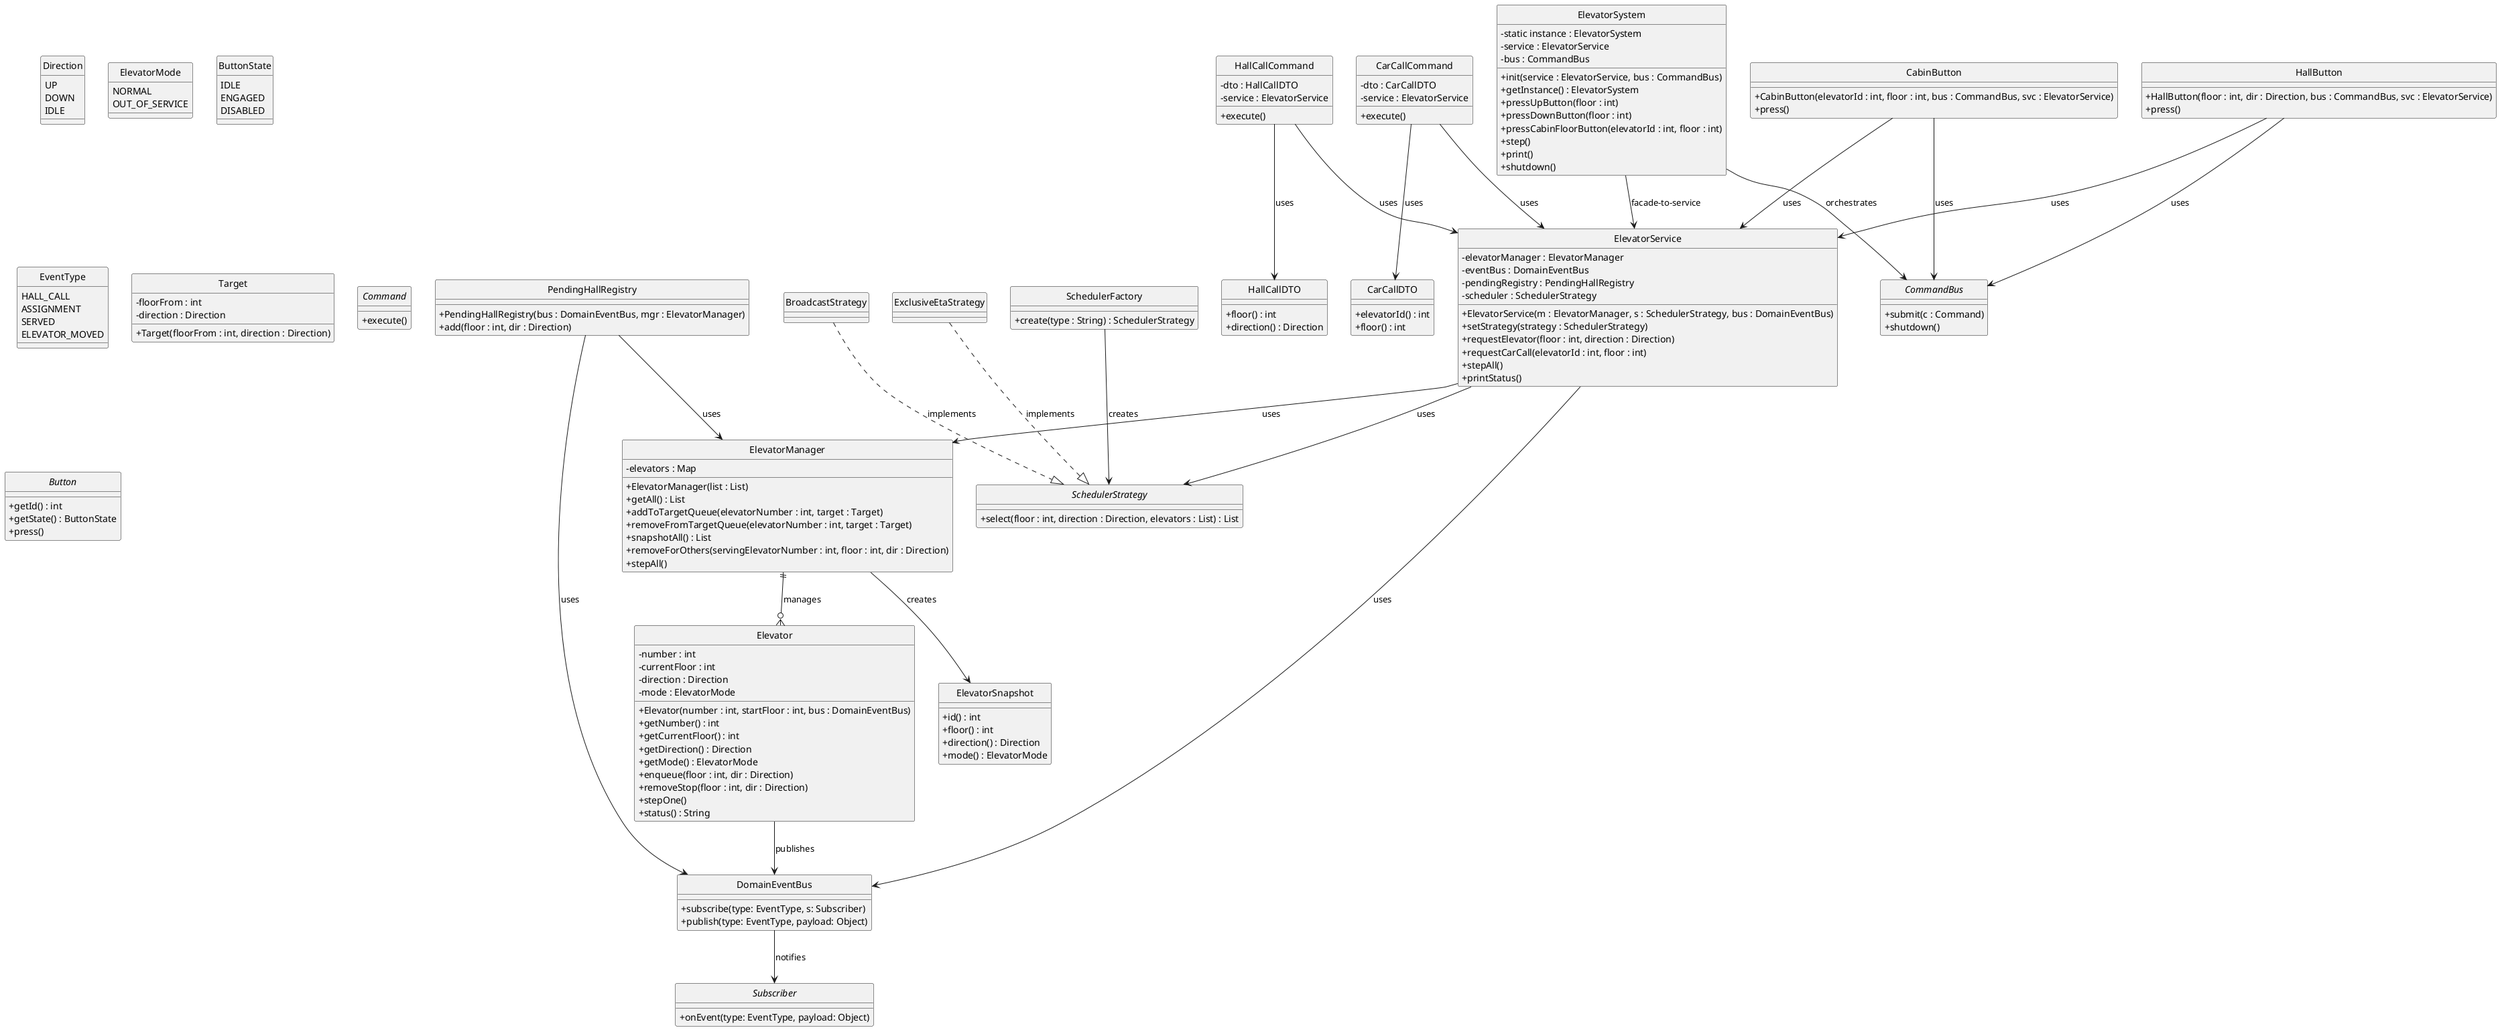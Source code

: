 @startuml
skinparam classAttributeIconSize 0
hide circle

' ===== Placeholder Enums =====
enum Direction {
  UP
  DOWN
  IDLE
}

enum ElevatorMode {
  NORMAL
  OUT_OF_SERVICE
}

enum ButtonState {
  IDLE
  ENGAGED
  DISABLED
}

enum EventType {
  HALL_CALL
  ASSIGNMENT
  SERVED
  ELEVATOR_MOVED
}

' ===== Observer (Publisher/Subscriber) =====
interface Subscriber {
  +onEvent(type: EventType, payload: Object)
}
class DomainEventBus {
  +subscribe(type: EventType, s: Subscriber)
  +publish(type: EventType, payload: Object)
}

' ===== Core Entities =====
class Elevator {
  -number : int
  -currentFloor : int
  -direction : Direction
  -mode : ElevatorMode
  +Elevator(number : int, startFloor : int, bus : DomainEventBus)
  +getNumber() : int
  +getCurrentFloor() : int
  +getDirection() : Direction
  +getMode() : ElevatorMode
  +enqueue(floor : int, dir : Direction)
  +removeStop(floor : int, dir : Direction)
  +stepOne()
  +status() : String
}

class Target {
  -floorFrom : int
  -direction : Direction
  +Target(floorFrom : int, direction : Direction)
}

class ElevatorSnapshot {
  +id() : int
  +floor() : int
  +direction() : Direction
  +mode() : ElevatorMode
}

class ElevatorManager {
  -elevators : Map
  +ElevatorManager(list : List)
  +getAll() : List
  +addToTargetQueue(elevatorNumber : int, target : Target)
  +removeFromTargetQueue(elevatorNumber : int, target : Target)
  +snapshotAll() : List
  +removeForOthers(servingElevatorNumber : int, floor : int, dir : Direction)
  +stepAll()
}

' ===== Strategy Pattern =====
interface SchedulerStrategy {
  +select(floor : int, direction : Direction, elevators : List) : List
}
class BroadcastStrategy
class ExclusiveEtaStrategy

' ===== Factory Pattern =====
class SchedulerFactory {
  +create(type : String) : SchedulerStrategy
}
SchedulerFactory --> SchedulerStrategy : creates

' ===== Command Pattern =====
interface Command {
  +execute()
}
interface CommandBus {
  +submit(c : Command)
  +shutdown()
}
class HallCallCommand {
  -dto : HallCallDTO
  -service : ElevatorService
  +execute()
}
class CarCallCommand {
  -dto : CarCallDTO
  -service : ElevatorService
  +execute()
}

' ===== Buttons =====
abstract class Button {
  +getId() : int
  +getState() : ButtonState
  +press()
}
class HallButton {
  +HallButton(floor : int, dir : Direction, bus : CommandBus, svc : ElevatorService)
  +press()
}
class CabinButton {
  +CabinButton(elevatorId : int, floor : int, bus : CommandBus, svc : ElevatorService)
  +press()
}

' ===== DTOs =====
class HallCallDTO {
  +floor() : int
  +direction() : Direction
}
class CarCallDTO {
  +elevatorId() : int
  +floor() : int
}

' ===== Registry & Service Layer =====
class PendingHallRegistry {
  +PendingHallRegistry(bus : DomainEventBus, mgr : ElevatorManager)
  +add(floor : int, dir : Direction)
}

class ElevatorService {
  -elevatorManager : ElevatorManager
  -eventBus : DomainEventBus
  -pendingRegistry : PendingHallRegistry
  -scheduler : SchedulerStrategy
  +ElevatorService(m : ElevatorManager, s : SchedulerStrategy, bus : DomainEventBus)
  +setStrategy(strategy : SchedulerStrategy)
  +requestElevator(floor : int, direction : Direction)
  +requestCarCall(elevatorId : int, floor : int)
  +stepAll()
  +printStatus()
}

' ===== Facade Layer (Singleton) =====
class ElevatorSystem {
  -static instance : ElevatorSystem
  -service : ElevatorService
  -bus : CommandBus
  +init(service : ElevatorService, bus : CommandBus)
  +getInstance() : ElevatorSystem
  +pressUpButton(floor : int)
  +pressDownButton(floor : int)
  +pressCabinFloorButton(elevatorId : int, floor : int)
  +step()
  +print()
  +shutdown()
}

' ===== Relationships =====
ElevatorManager ||--o{ Elevator : manages
ElevatorService --> ElevatorManager : uses
ElevatorService --> SchedulerStrategy : uses
ElevatorService --> DomainEventBus : uses
PendingHallRegistry --> DomainEventBus : uses
PendingHallRegistry --> ElevatorManager : uses
BroadcastStrategy ..|> SchedulerStrategy : implements
ExclusiveEtaStrategy ..|> SchedulerStrategy : implements
HallCallCommand --> HallCallDTO : uses
HallCallCommand --> ElevatorService : uses
CarCallCommand --> CarCallDTO : uses
CarCallCommand --> ElevatorService : uses
HallButton --> CommandBus : uses
HallButton --> ElevatorService : uses
CabinButton --> CommandBus : uses
CabinButton --> ElevatorService : uses
DomainEventBus --> Subscriber : notifies
ElevatorManager --> ElevatorSnapshot : creates
Elevator --> DomainEventBus : publishes
ElevatorSystem --> ElevatorService : facade-to-service
ElevatorSystem --> CommandBus : orchestrates
@enduml
